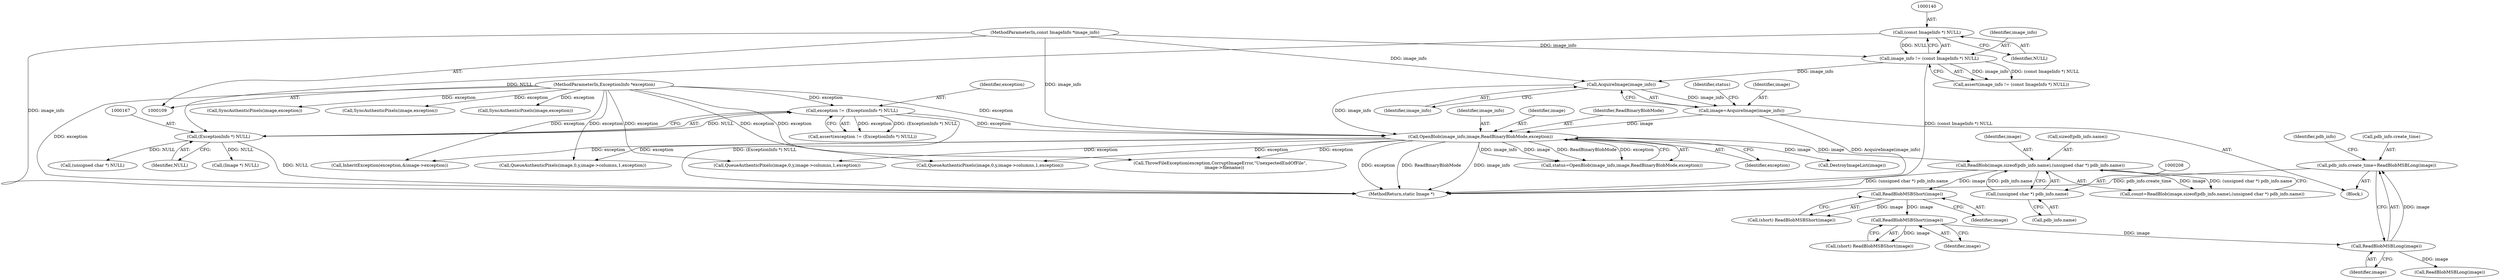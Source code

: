 digraph "0_ImageMagick_424d40ebfcde48bb872eba75179d3d73704fdf1f@API" {
"1000238" [label="(Call,pdb_info.create_time=ReadBlobMSBLong(image))"];
"1000242" [label="(Call,ReadBlobMSBLong(image))"];
"1000236" [label="(Call,ReadBlobMSBShort(image))"];
"1000228" [label="(Call,ReadBlobMSBShort(image))"];
"1000201" [label="(Call,ReadBlob(image,sizeof(pdb_info.name),(unsigned char *) pdb_info.name))"];
"1000181" [label="(Call,OpenBlob(image_info,image,ReadBinaryBlobMode,exception))"];
"1000177" [label="(Call,AcquireImage(image_info))"];
"1000137" [label="(Call,image_info != (const ImageInfo *) NULL)"];
"1000110" [label="(MethodParameterIn,const ImageInfo *image_info)"];
"1000139" [label="(Call,(const ImageInfo *) NULL)"];
"1000175" [label="(Call,image=AcquireImage(image_info))"];
"1000164" [label="(Call,exception != (ExceptionInfo *) NULL)"];
"1000111" [label="(MethodParameterIn,ExceptionInfo *exception)"];
"1000166" [label="(Call,(ExceptionInfo *) NULL)"];
"1000207" [label="(Call,(unsigned char *) pdb_info.name)"];
"1000175" [label="(Call,image=AcquireImage(image_info))"];
"1001106" [label="(Call,SyncAuthenticPixels(image,exception))"];
"1000178" [label="(Identifier,image_info)"];
"1000226" [label="(Call,(short) ReadBlobMSBShort(image))"];
"1000112" [label="(Block,)"];
"1001147" [label="(Call,ThrowFileException(exception,CorruptImageError,\"UnexpectedEndOfFile\",\n      image->filename))"];
"1000181" [label="(Call,OpenBlob(image_info,image,ReadBinaryBlobMode,exception))"];
"1000177" [label="(Call,AcquireImage(image_info))"];
"1000139" [label="(Call,(const ImageInfo *) NULL)"];
"1000193" [label="(Call,DestroyImageList(image))"];
"1001285" [label="(MethodReturn,static Image *)"];
"1001031" [label="(Call,QueueAuthenticPixels(image,0,y,image->columns,1,exception))"];
"1000136" [label="(Call,assert(image_info != (const ImageInfo *) NULL))"];
"1000138" [label="(Identifier,image_info)"];
"1000110" [label="(MethodParameterIn,const ImageInfo *image_info)"];
"1000243" [label="(Identifier,image)"];
"1000203" [label="(Call,sizeof(pdb_info.name))"];
"1000196" [label="(Call,(Image *) NULL)"];
"1000237" [label="(Identifier,image)"];
"1000111" [label="(MethodParameterIn,ExceptionInfo *exception)"];
"1000201" [label="(Call,ReadBlob(image,sizeof(pdb_info.name),(unsigned char *) pdb_info.name))"];
"1000137" [label="(Call,image_info != (const ImageInfo *) NULL)"];
"1000202" [label="(Identifier,image)"];
"1000246" [label="(Identifier,pdb_info)"];
"1000234" [label="(Call,(short) ReadBlobMSBShort(image))"];
"1000141" [label="(Identifier,NULL)"];
"1000182" [label="(Identifier,image_info)"];
"1000163" [label="(Call,assert(exception != (ExceptionInfo *) NULL))"];
"1000209" [label="(Call,pdb_info.name)"];
"1000228" [label="(Call,ReadBlobMSBShort(image))"];
"1000676" [label="(Call,(unsigned char *) NULL)"];
"1000759" [label="(Call,QueueAuthenticPixels(image,0,y,image->columns,1,exception))"];
"1000166" [label="(Call,(ExceptionInfo *) NULL)"];
"1000176" [label="(Identifier,image)"];
"1000164" [label="(Call,exception != (ExceptionInfo *) NULL)"];
"1000248" [label="(Call,ReadBlobMSBLong(image))"];
"1000242" [label="(Call,ReadBlobMSBLong(image))"];
"1000987" [label="(Call,SyncAuthenticPixels(image,exception))"];
"1000168" [label="(Identifier,NULL)"];
"1000229" [label="(Identifier,image)"];
"1000199" [label="(Call,count=ReadBlob(image,sizeof(pdb_info.name),(unsigned char *) pdb_info.name))"];
"1000180" [label="(Identifier,status)"];
"1000236" [label="(Call,ReadBlobMSBShort(image))"];
"1000830" [label="(Call,SyncAuthenticPixels(image,exception))"];
"1000239" [label="(Call,pdb_info.create_time)"];
"1000179" [label="(Call,status=OpenBlob(image_info,image,ReadBinaryBlobMode,exception))"];
"1000638" [label="(Call,InheritException(exception,&image->exception))"];
"1000185" [label="(Identifier,exception)"];
"1000183" [label="(Identifier,image)"];
"1000165" [label="(Identifier,exception)"];
"1000874" [label="(Call,QueueAuthenticPixels(image,0,y,image->columns,1,exception))"];
"1000238" [label="(Call,pdb_info.create_time=ReadBlobMSBLong(image))"];
"1000184" [label="(Identifier,ReadBinaryBlobMode)"];
"1000207" [label="(Call,(unsigned char *) pdb_info.name)"];
"1000238" -> "1000112"  [label="AST: "];
"1000238" -> "1000242"  [label="CFG: "];
"1000239" -> "1000238"  [label="AST: "];
"1000242" -> "1000238"  [label="AST: "];
"1000246" -> "1000238"  [label="CFG: "];
"1000238" -> "1001285"  [label="DDG: pdb_info.create_time"];
"1000242" -> "1000238"  [label="DDG: image"];
"1000242" -> "1000243"  [label="CFG: "];
"1000243" -> "1000242"  [label="AST: "];
"1000236" -> "1000242"  [label="DDG: image"];
"1000242" -> "1000248"  [label="DDG: image"];
"1000236" -> "1000234"  [label="AST: "];
"1000236" -> "1000237"  [label="CFG: "];
"1000237" -> "1000236"  [label="AST: "];
"1000234" -> "1000236"  [label="CFG: "];
"1000236" -> "1000234"  [label="DDG: image"];
"1000228" -> "1000236"  [label="DDG: image"];
"1000228" -> "1000226"  [label="AST: "];
"1000228" -> "1000229"  [label="CFG: "];
"1000229" -> "1000228"  [label="AST: "];
"1000226" -> "1000228"  [label="CFG: "];
"1000228" -> "1000226"  [label="DDG: image"];
"1000201" -> "1000228"  [label="DDG: image"];
"1000201" -> "1000199"  [label="AST: "];
"1000201" -> "1000207"  [label="CFG: "];
"1000202" -> "1000201"  [label="AST: "];
"1000203" -> "1000201"  [label="AST: "];
"1000207" -> "1000201"  [label="AST: "];
"1000199" -> "1000201"  [label="CFG: "];
"1000201" -> "1001285"  [label="DDG: (unsigned char *) pdb_info.name"];
"1000201" -> "1000199"  [label="DDG: image"];
"1000201" -> "1000199"  [label="DDG: (unsigned char *) pdb_info.name"];
"1000181" -> "1000201"  [label="DDG: image"];
"1000207" -> "1000201"  [label="DDG: pdb_info.name"];
"1000181" -> "1000179"  [label="AST: "];
"1000181" -> "1000185"  [label="CFG: "];
"1000182" -> "1000181"  [label="AST: "];
"1000183" -> "1000181"  [label="AST: "];
"1000184" -> "1000181"  [label="AST: "];
"1000185" -> "1000181"  [label="AST: "];
"1000179" -> "1000181"  [label="CFG: "];
"1000181" -> "1001285"  [label="DDG: image_info"];
"1000181" -> "1001285"  [label="DDG: exception"];
"1000181" -> "1001285"  [label="DDG: ReadBinaryBlobMode"];
"1000181" -> "1000179"  [label="DDG: image_info"];
"1000181" -> "1000179"  [label="DDG: image"];
"1000181" -> "1000179"  [label="DDG: ReadBinaryBlobMode"];
"1000181" -> "1000179"  [label="DDG: exception"];
"1000177" -> "1000181"  [label="DDG: image_info"];
"1000110" -> "1000181"  [label="DDG: image_info"];
"1000175" -> "1000181"  [label="DDG: image"];
"1000164" -> "1000181"  [label="DDG: exception"];
"1000111" -> "1000181"  [label="DDG: exception"];
"1000181" -> "1000193"  [label="DDG: image"];
"1000181" -> "1000638"  [label="DDG: exception"];
"1000181" -> "1000759"  [label="DDG: exception"];
"1000181" -> "1000874"  [label="DDG: exception"];
"1000181" -> "1001031"  [label="DDG: exception"];
"1000181" -> "1001147"  [label="DDG: exception"];
"1000177" -> "1000175"  [label="AST: "];
"1000177" -> "1000178"  [label="CFG: "];
"1000178" -> "1000177"  [label="AST: "];
"1000175" -> "1000177"  [label="CFG: "];
"1000177" -> "1000175"  [label="DDG: image_info"];
"1000137" -> "1000177"  [label="DDG: image_info"];
"1000110" -> "1000177"  [label="DDG: image_info"];
"1000137" -> "1000136"  [label="AST: "];
"1000137" -> "1000139"  [label="CFG: "];
"1000138" -> "1000137"  [label="AST: "];
"1000139" -> "1000137"  [label="AST: "];
"1000136" -> "1000137"  [label="CFG: "];
"1000137" -> "1001285"  [label="DDG: (const ImageInfo *) NULL"];
"1000137" -> "1000136"  [label="DDG: image_info"];
"1000137" -> "1000136"  [label="DDG: (const ImageInfo *) NULL"];
"1000110" -> "1000137"  [label="DDG: image_info"];
"1000139" -> "1000137"  [label="DDG: NULL"];
"1000110" -> "1000109"  [label="AST: "];
"1000110" -> "1001285"  [label="DDG: image_info"];
"1000139" -> "1000141"  [label="CFG: "];
"1000140" -> "1000139"  [label="AST: "];
"1000141" -> "1000139"  [label="AST: "];
"1000139" -> "1000166"  [label="DDG: NULL"];
"1000175" -> "1000112"  [label="AST: "];
"1000176" -> "1000175"  [label="AST: "];
"1000180" -> "1000175"  [label="CFG: "];
"1000175" -> "1001285"  [label="DDG: AcquireImage(image_info)"];
"1000164" -> "1000163"  [label="AST: "];
"1000164" -> "1000166"  [label="CFG: "];
"1000165" -> "1000164"  [label="AST: "];
"1000166" -> "1000164"  [label="AST: "];
"1000163" -> "1000164"  [label="CFG: "];
"1000164" -> "1001285"  [label="DDG: (ExceptionInfo *) NULL"];
"1000164" -> "1000163"  [label="DDG: exception"];
"1000164" -> "1000163"  [label="DDG: (ExceptionInfo *) NULL"];
"1000111" -> "1000164"  [label="DDG: exception"];
"1000166" -> "1000164"  [label="DDG: NULL"];
"1000111" -> "1000109"  [label="AST: "];
"1000111" -> "1001285"  [label="DDG: exception"];
"1000111" -> "1000638"  [label="DDG: exception"];
"1000111" -> "1000759"  [label="DDG: exception"];
"1000111" -> "1000830"  [label="DDG: exception"];
"1000111" -> "1000874"  [label="DDG: exception"];
"1000111" -> "1000987"  [label="DDG: exception"];
"1000111" -> "1001031"  [label="DDG: exception"];
"1000111" -> "1001106"  [label="DDG: exception"];
"1000111" -> "1001147"  [label="DDG: exception"];
"1000166" -> "1000168"  [label="CFG: "];
"1000167" -> "1000166"  [label="AST: "];
"1000168" -> "1000166"  [label="AST: "];
"1000166" -> "1001285"  [label="DDG: NULL"];
"1000166" -> "1000196"  [label="DDG: NULL"];
"1000166" -> "1000676"  [label="DDG: NULL"];
"1000207" -> "1000209"  [label="CFG: "];
"1000208" -> "1000207"  [label="AST: "];
"1000209" -> "1000207"  [label="AST: "];
}
